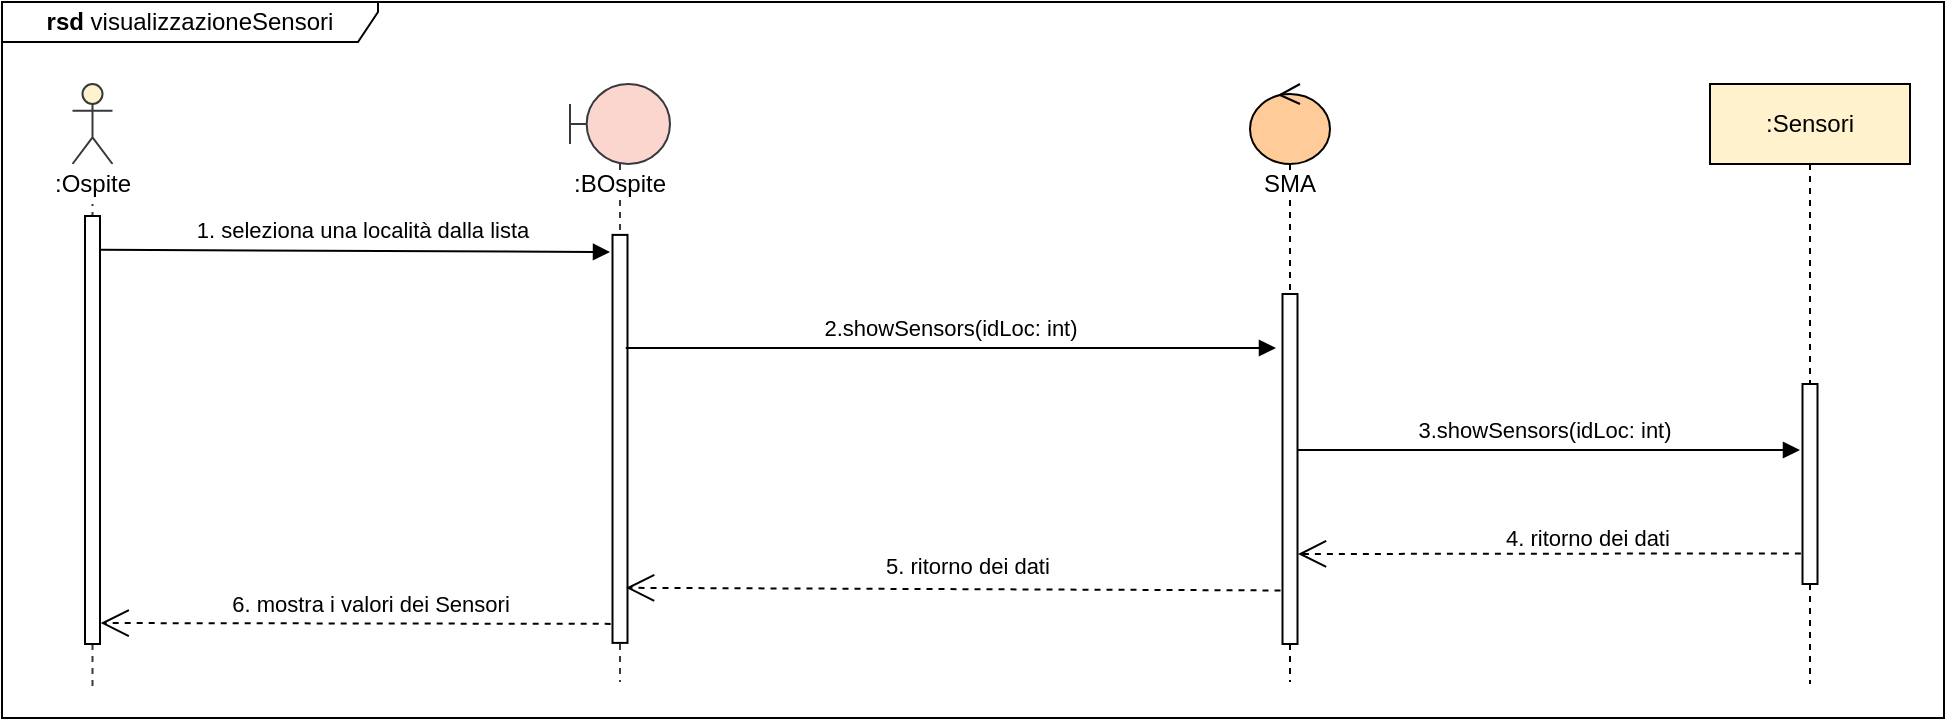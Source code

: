 <mxfile version="13.9.9" type="device"><diagram id="MIO8tU1UEvl1B__BIQpK" name="Page-1"><mxGraphModel dx="852" dy="1663" grid="1" gridSize="1" guides="1" tooltips="1" connect="1" arrows="1" fold="1" page="1" pageScale="1" pageWidth="827" pageHeight="1169" math="0" shadow="0"><root><mxCell id="0"/><mxCell id="1" parent="0"/><mxCell id="rRIIRHHwO4ZYDh_OB0ns-14" value="3.showSensors(idLoc: int)" style="html=1;verticalAlign=bottom;startArrow=none;endArrow=block;startSize=8;startFill=0;" parent="1" source="LA2HCGOwhnsOsPt4PpBo-3" edge="1"><mxGeometry x="-0.004" y="1" relative="1" as="geometry"><mxPoint x="457" y="-814.96" as="sourcePoint"/><mxPoint x="1035" y="-777" as="targetPoint"/><mxPoint as="offset"/></mxGeometry></mxCell><mxCell id="ORToput19fKV2EuOsulp-1" value="&lt;b&gt;rsd &lt;/b&gt;visualizzazioneSensori" style="shape=umlFrame;whiteSpace=wrap;html=1;width=188;height=20;" parent="1" vertex="1"><mxGeometry x="136" y="-1001" width="971" height="358" as="geometry"/></mxCell><mxCell id="biBlbflUzNOPunbcJSMS-14" value="" style="endArrow=open;dashed=1;endFill=0;endSize=12;html=1;exitX=-0.063;exitY=0.875;exitDx=0;exitDy=0;exitPerimeter=0;entryX=1.044;entryY=0.951;entryDx=0;entryDy=0;entryPerimeter=0;" parent="1" target="LA2HCGOwhnsOsPt4PpBo-10" edge="1"><mxGeometry width="160" relative="1" as="geometry"><mxPoint x="446.347" y="-690.05" as="sourcePoint"/><mxPoint x="191.252" y="-690.728" as="targetPoint"/></mxGeometry></mxCell><mxCell id="biBlbflUzNOPunbcJSMS-3" value="" style="shape=umlLifeline;participant=umlActor;perimeter=lifelinePerimeter;whiteSpace=wrap;html=1;container=1;collapsible=0;recursiveResize=0;verticalAlign=top;spacingTop=36;outlineConnect=0;strokeColor=#36393d;fillColor=#FFF2CC;" parent="1" vertex="1"><mxGeometry x="171.25" y="-960" width="20" height="302" as="geometry"/></mxCell><mxCell id="LA2HCGOwhnsOsPt4PpBo-10" value="" style="html=1;points=[];perimeter=orthogonalPerimeter;fillColor=#ffffff;" parent="biBlbflUzNOPunbcJSMS-3" vertex="1"><mxGeometry x="6.25" y="66" width="7.5" height="214" as="geometry"/></mxCell><mxCell id="biBlbflUzNOPunbcJSMS-16" value="&lt;font style=&quot;font-size: 11px&quot;&gt;6. mostra i valori dei Sensori&lt;/font&gt;" style="text;html=1;align=center;verticalAlign=middle;resizable=0;points=[];autosize=1;" parent="1" vertex="1"><mxGeometry x="245.07" y="-710" width="150" height="20" as="geometry"/></mxCell><mxCell id="TRykJOhFTjoU_KH9r5qd-1" value=":Ospite" style="text;html=1;strokeColor=none;align=center;verticalAlign=middle;whiteSpace=wrap;rounded=0;fillColor=#ffffff;" parent="1" vertex="1"><mxGeometry x="140" y="-920" width="82.5" height="20" as="geometry"/></mxCell><mxCell id="ypjeq9G7LxEX_NMW0lsS-2" value=":Sensori" style="shape=umlLifeline;perimeter=lifelinePerimeter;whiteSpace=wrap;html=1;container=1;collapsible=0;recursiveResize=0;outlineConnect=0;fillColor=#FFF2CC;" parent="1" vertex="1"><mxGeometry x="990" y="-960" width="100" height="300" as="geometry"/></mxCell><mxCell id="LA2HCGOwhnsOsPt4PpBo-14" value="" style="html=1;points=[];perimeter=orthogonalPerimeter;fillColor=#ffffff;" parent="ypjeq9G7LxEX_NMW0lsS-2" vertex="1"><mxGeometry x="46.25" y="150" width="7.5" height="100" as="geometry"/></mxCell><mxCell id="LA2HCGOwhnsOsPt4PpBo-2" value="&lt;span style=&quot;background-color: rgb(255 , 255 , 255)&quot;&gt;:BOspite&lt;/span&gt;" style="shape=umlLifeline;participant=umlBoundary;perimeter=lifelinePerimeter;whiteSpace=wrap;html=1;container=1;collapsible=0;recursiveResize=0;verticalAlign=top;spacingTop=36;outlineConnect=0;strokeColor=#36393d;fillColor=#FAD6CF;size=40;" parent="1" vertex="1"><mxGeometry x="420" y="-960" width="50" height="299" as="geometry"/></mxCell><mxCell id="LA2HCGOwhnsOsPt4PpBo-16" value="" style="html=1;points=[];perimeter=orthogonalPerimeter;fillColor=#ffffff;" parent="LA2HCGOwhnsOsPt4PpBo-2" vertex="1"><mxGeometry x="21.25" y="75.45" width="7.5" height="204" as="geometry"/></mxCell><mxCell id="LA2HCGOwhnsOsPt4PpBo-3" value="&lt;span style=&quot;background-color: rgb(255 , 255 , 255)&quot;&gt;SMA&lt;/span&gt;" style="shape=umlLifeline;participant=umlControl;perimeter=lifelinePerimeter;whiteSpace=wrap;html=1;container=1;collapsible=0;recursiveResize=0;verticalAlign=top;spacingTop=36;outlineConnect=0;fillColor=#FFCC99;" parent="1" vertex="1"><mxGeometry x="760" y="-960" width="40" height="299" as="geometry"/></mxCell><mxCell id="LA2HCGOwhnsOsPt4PpBo-15" value="" style="html=1;points=[];perimeter=orthogonalPerimeter;fillColor=#ffffff;" parent="LA2HCGOwhnsOsPt4PpBo-3" vertex="1"><mxGeometry x="16.25" y="105" width="7.5" height="175" as="geometry"/></mxCell><mxCell id="LA2HCGOwhnsOsPt4PpBo-8" value="" style="endArrow=open;dashed=1;endFill=0;endSize=12;html=1;exitX=-0.107;exitY=0.847;exitDx=0;exitDy=0;exitPerimeter=0;" parent="1" source="LA2HCGOwhnsOsPt4PpBo-14" edge="1"><mxGeometry width="160" relative="1" as="geometry"><mxPoint x="1198.997" y="-730.2" as="sourcePoint"/><mxPoint x="784" y="-725" as="targetPoint"/></mxGeometry></mxCell><mxCell id="LA2HCGOwhnsOsPt4PpBo-9" value="&lt;font style=&quot;font-size: 11px&quot;&gt;4. ritorno dei dati&amp;nbsp;&lt;/font&gt;" style="text;html=1;align=center;verticalAlign=middle;resizable=0;points=[];autosize=1;" parent="1" vertex="1"><mxGeometry x="880" y="-743" width="100" height="20" as="geometry"/></mxCell><mxCell id="ROq79cX5tt3BW1g5uyPu-1" value="" style="endArrow=open;dashed=1;endFill=0;endSize=12;html=1;entryX=0.906;entryY=0.865;entryDx=0;entryDy=0;entryPerimeter=0;exitX=-0.133;exitY=0.847;exitDx=0;exitDy=0;exitPerimeter=0;" parent="1" source="LA2HCGOwhnsOsPt4PpBo-15" target="LA2HCGOwhnsOsPt4PpBo-16" edge="1"><mxGeometry width="160" relative="1" as="geometry"><mxPoint x="780" y="-709" as="sourcePoint"/><mxPoint x="450" y="-708.7" as="targetPoint"/></mxGeometry></mxCell><mxCell id="ROq79cX5tt3BW1g5uyPu-2" value="&lt;font style=&quot;font-size: 11px&quot;&gt;5. ritorno dei dati&amp;nbsp;&lt;/font&gt;" style="text;html=1;align=center;verticalAlign=middle;resizable=0;points=[];autosize=1;" parent="1" vertex="1"><mxGeometry x="570" y="-729" width="100" height="20" as="geometry"/></mxCell><mxCell id="rRIIRHHwO4ZYDh_OB0ns-2" value="1. seleziona una località dalla lista" style="html=1;verticalAlign=bottom;startArrow=none;endArrow=block;startSize=8;startFill=0;entryX=0.4;entryY=0.281;entryDx=0;entryDy=0;entryPerimeter=0;exitX=1;exitY=0.079;exitDx=0;exitDy=0;exitPerimeter=0;" parent="1" source="LA2HCGOwhnsOsPt4PpBo-10" target="LA2HCGOwhnsOsPt4PpBo-2" edge="1"><mxGeometry x="0.025" y="1" relative="1" as="geometry"><mxPoint x="173.62" y="-578" as="sourcePoint"/><mxPoint x="478.62" y="-580" as="targetPoint"/><mxPoint as="offset"/></mxGeometry></mxCell><mxCell id="rRIIRHHwO4ZYDh_OB0ns-3" value="2.showSensors(idLoc: int)" style="html=1;verticalAlign=bottom;startArrow=none;endArrow=block;startSize=8;startFill=0;exitX=0.881;exitY=0.277;exitDx=0;exitDy=0;exitPerimeter=0;" parent="1" source="LA2HCGOwhnsOsPt4PpBo-16" edge="1"><mxGeometry x="-0.004" y="1" relative="1" as="geometry"><mxPoint x="487.62" y="-539" as="sourcePoint"/><mxPoint x="773" y="-828" as="targetPoint"/><mxPoint as="offset"/></mxGeometry></mxCell></root></mxGraphModel></diagram></mxfile>